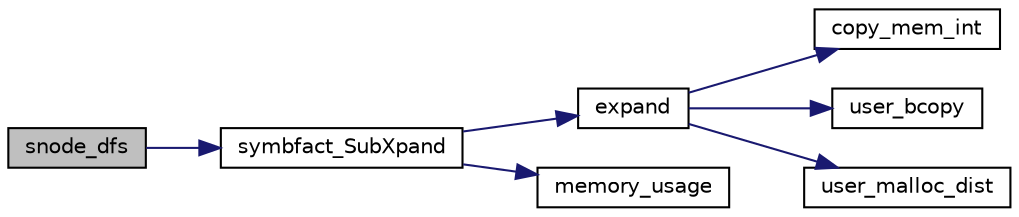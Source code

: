 digraph "snode_dfs"
{
 // LATEX_PDF_SIZE
  edge [fontname="Helvetica",fontsize="10",labelfontname="Helvetica",labelfontsize="10"];
  node [fontname="Helvetica",fontsize="10",shape=record];
  rankdir="LR";
  Node1 [label="snode_dfs",height=0.2,width=0.4,color="black", fillcolor="grey75", style="filled", fontcolor="black",tooltip=" "];
  Node1 -> Node2 [color="midnightblue",fontsize="10",style="solid",fontname="Helvetica"];
  Node2 [label="symbfact_SubXpand",height=0.2,width=0.4,color="black", fillcolor="white", style="filled",URL="$memory_8c.html#a3f1eeec80434e9ada179cda51e45deec",tooltip=" "];
  Node2 -> Node3 [color="midnightblue",fontsize="10",style="solid",fontname="Helvetica"];
  Node3 [label="expand",height=0.2,width=0.4,color="black", fillcolor="white", style="filled",URL="$memory_8c.html#a213fafd19733ebd74bcf5c9ef89068b6",tooltip=" "];
  Node3 -> Node4 [color="midnightblue",fontsize="10",style="solid",fontname="Helvetica"];
  Node4 [label="copy_mem_int",height=0.2,width=0.4,color="black", fillcolor="white", style="filled",URL="$memory_8c.html#a565ad7ca8a38ee26b057ad6880192ba2",tooltip=" "];
  Node3 -> Node5 [color="midnightblue",fontsize="10",style="solid",fontname="Helvetica"];
  Node5 [label="user_bcopy",height=0.2,width=0.4,color="black", fillcolor="white", style="filled",URL="$memory_8c.html#a54f4f38998738c1ecdfd235c385f5058",tooltip=" "];
  Node3 -> Node6 [color="midnightblue",fontsize="10",style="solid",fontname="Helvetica"];
  Node6 [label="user_malloc_dist",height=0.2,width=0.4,color="black", fillcolor="white", style="filled",URL="$memory_8c.html#a7f88accf6d8ceb239718435e4e7cfb34",tooltip=" "];
  Node2 -> Node7 [color="midnightblue",fontsize="10",style="solid",fontname="Helvetica"];
  Node7 [label="memory_usage",height=0.2,width=0.4,color="black", fillcolor="white", style="filled",URL="$memory_8c.html#a1bae410116f1b14bb58b9486731b87c9",tooltip=" "];
}
